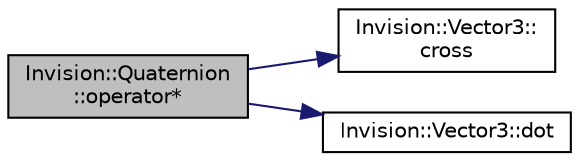 digraph "Invision::Quaternion::operator*"
{
 // LATEX_PDF_SIZE
  edge [fontname="Helvetica",fontsize="10",labelfontname="Helvetica",labelfontsize="10"];
  node [fontname="Helvetica",fontsize="10",shape=record];
  rankdir="LR";
  Node1 [label="Invision::Quaternion\l::operator*",height=0.2,width=0.4,color="black", fillcolor="grey75", style="filled", fontcolor="black",tooltip=" "];
  Node1 -> Node2 [color="midnightblue",fontsize="10",style="solid"];
  Node2 [label="Invision::Vector3::\lcross",height=0.2,width=0.4,color="black", fillcolor="white", style="filled",URL="$class_invision_1_1_vector3.html#aa825da1c0b4ae03a498363440ffc8d73",tooltip="calculares the vector product of two vectors"];
  Node1 -> Node3 [color="midnightblue",fontsize="10",style="solid"];
  Node3 [label="Invision::Vector3::dot",height=0.2,width=0.4,color="black", fillcolor="white", style="filled",URL="$class_invision_1_1_vector3.html#aee3230a9edaaea63cceb32b77450a747",tooltip="calculates the dot product of a vector"];
}
